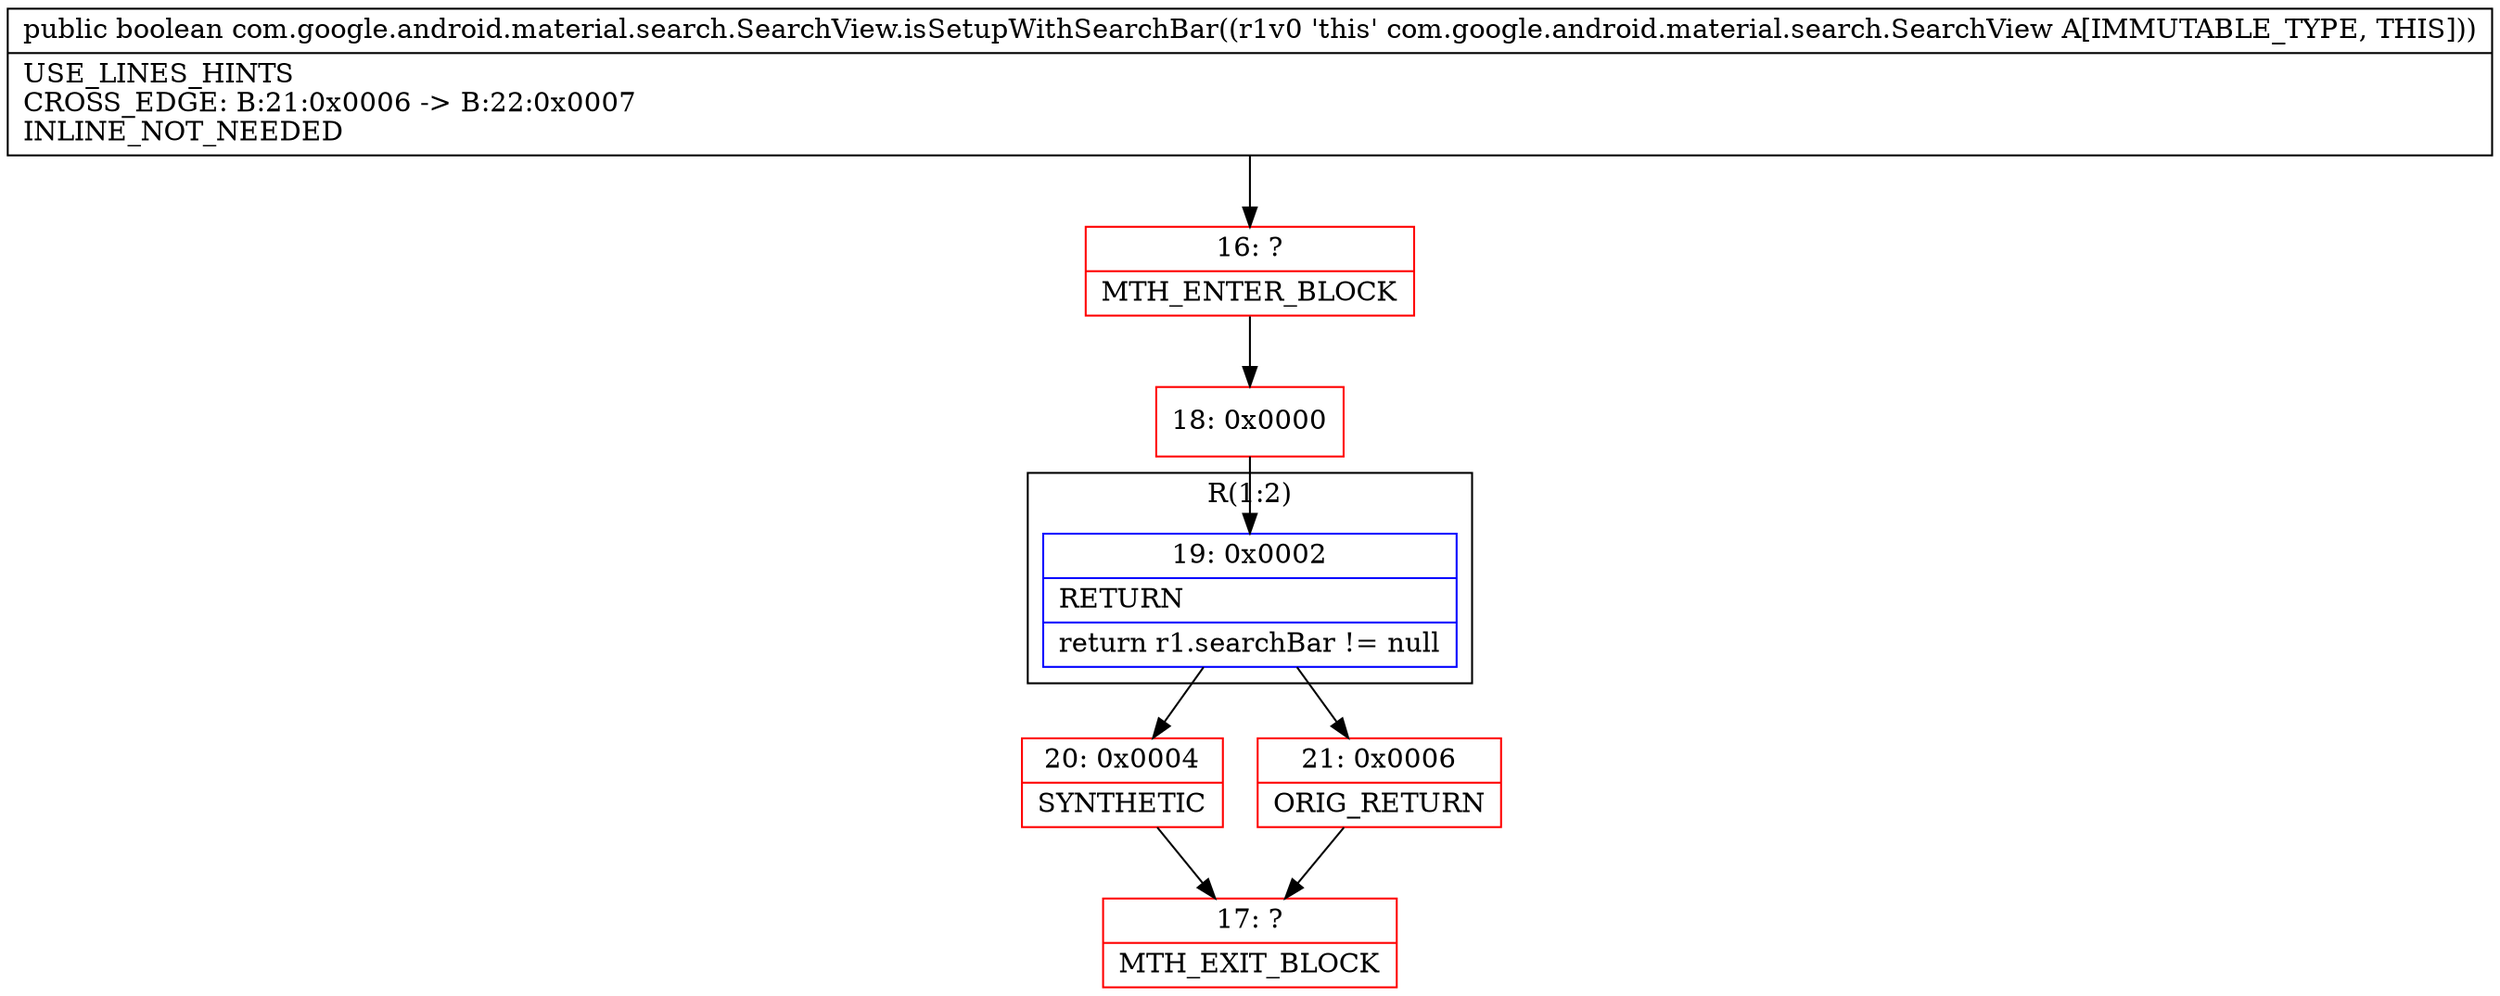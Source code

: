 digraph "CFG forcom.google.android.material.search.SearchView.isSetupWithSearchBar()Z" {
subgraph cluster_Region_479033500 {
label = "R(1:2)";
node [shape=record,color=blue];
Node_19 [shape=record,label="{19\:\ 0x0002|RETURN\l|return r1.searchBar != null\l}"];
}
Node_16 [shape=record,color=red,label="{16\:\ ?|MTH_ENTER_BLOCK\l}"];
Node_18 [shape=record,color=red,label="{18\:\ 0x0000}"];
Node_20 [shape=record,color=red,label="{20\:\ 0x0004|SYNTHETIC\l}"];
Node_17 [shape=record,color=red,label="{17\:\ ?|MTH_EXIT_BLOCK\l}"];
Node_21 [shape=record,color=red,label="{21\:\ 0x0006|ORIG_RETURN\l}"];
MethodNode[shape=record,label="{public boolean com.google.android.material.search.SearchView.isSetupWithSearchBar((r1v0 'this' com.google.android.material.search.SearchView A[IMMUTABLE_TYPE, THIS]))  | USE_LINES_HINTS\lCROSS_EDGE: B:21:0x0006 \-\> B:22:0x0007\lINLINE_NOT_NEEDED\l}"];
MethodNode -> Node_16;Node_19 -> Node_20;
Node_19 -> Node_21;
Node_16 -> Node_18;
Node_18 -> Node_19;
Node_20 -> Node_17;
Node_21 -> Node_17;
}


